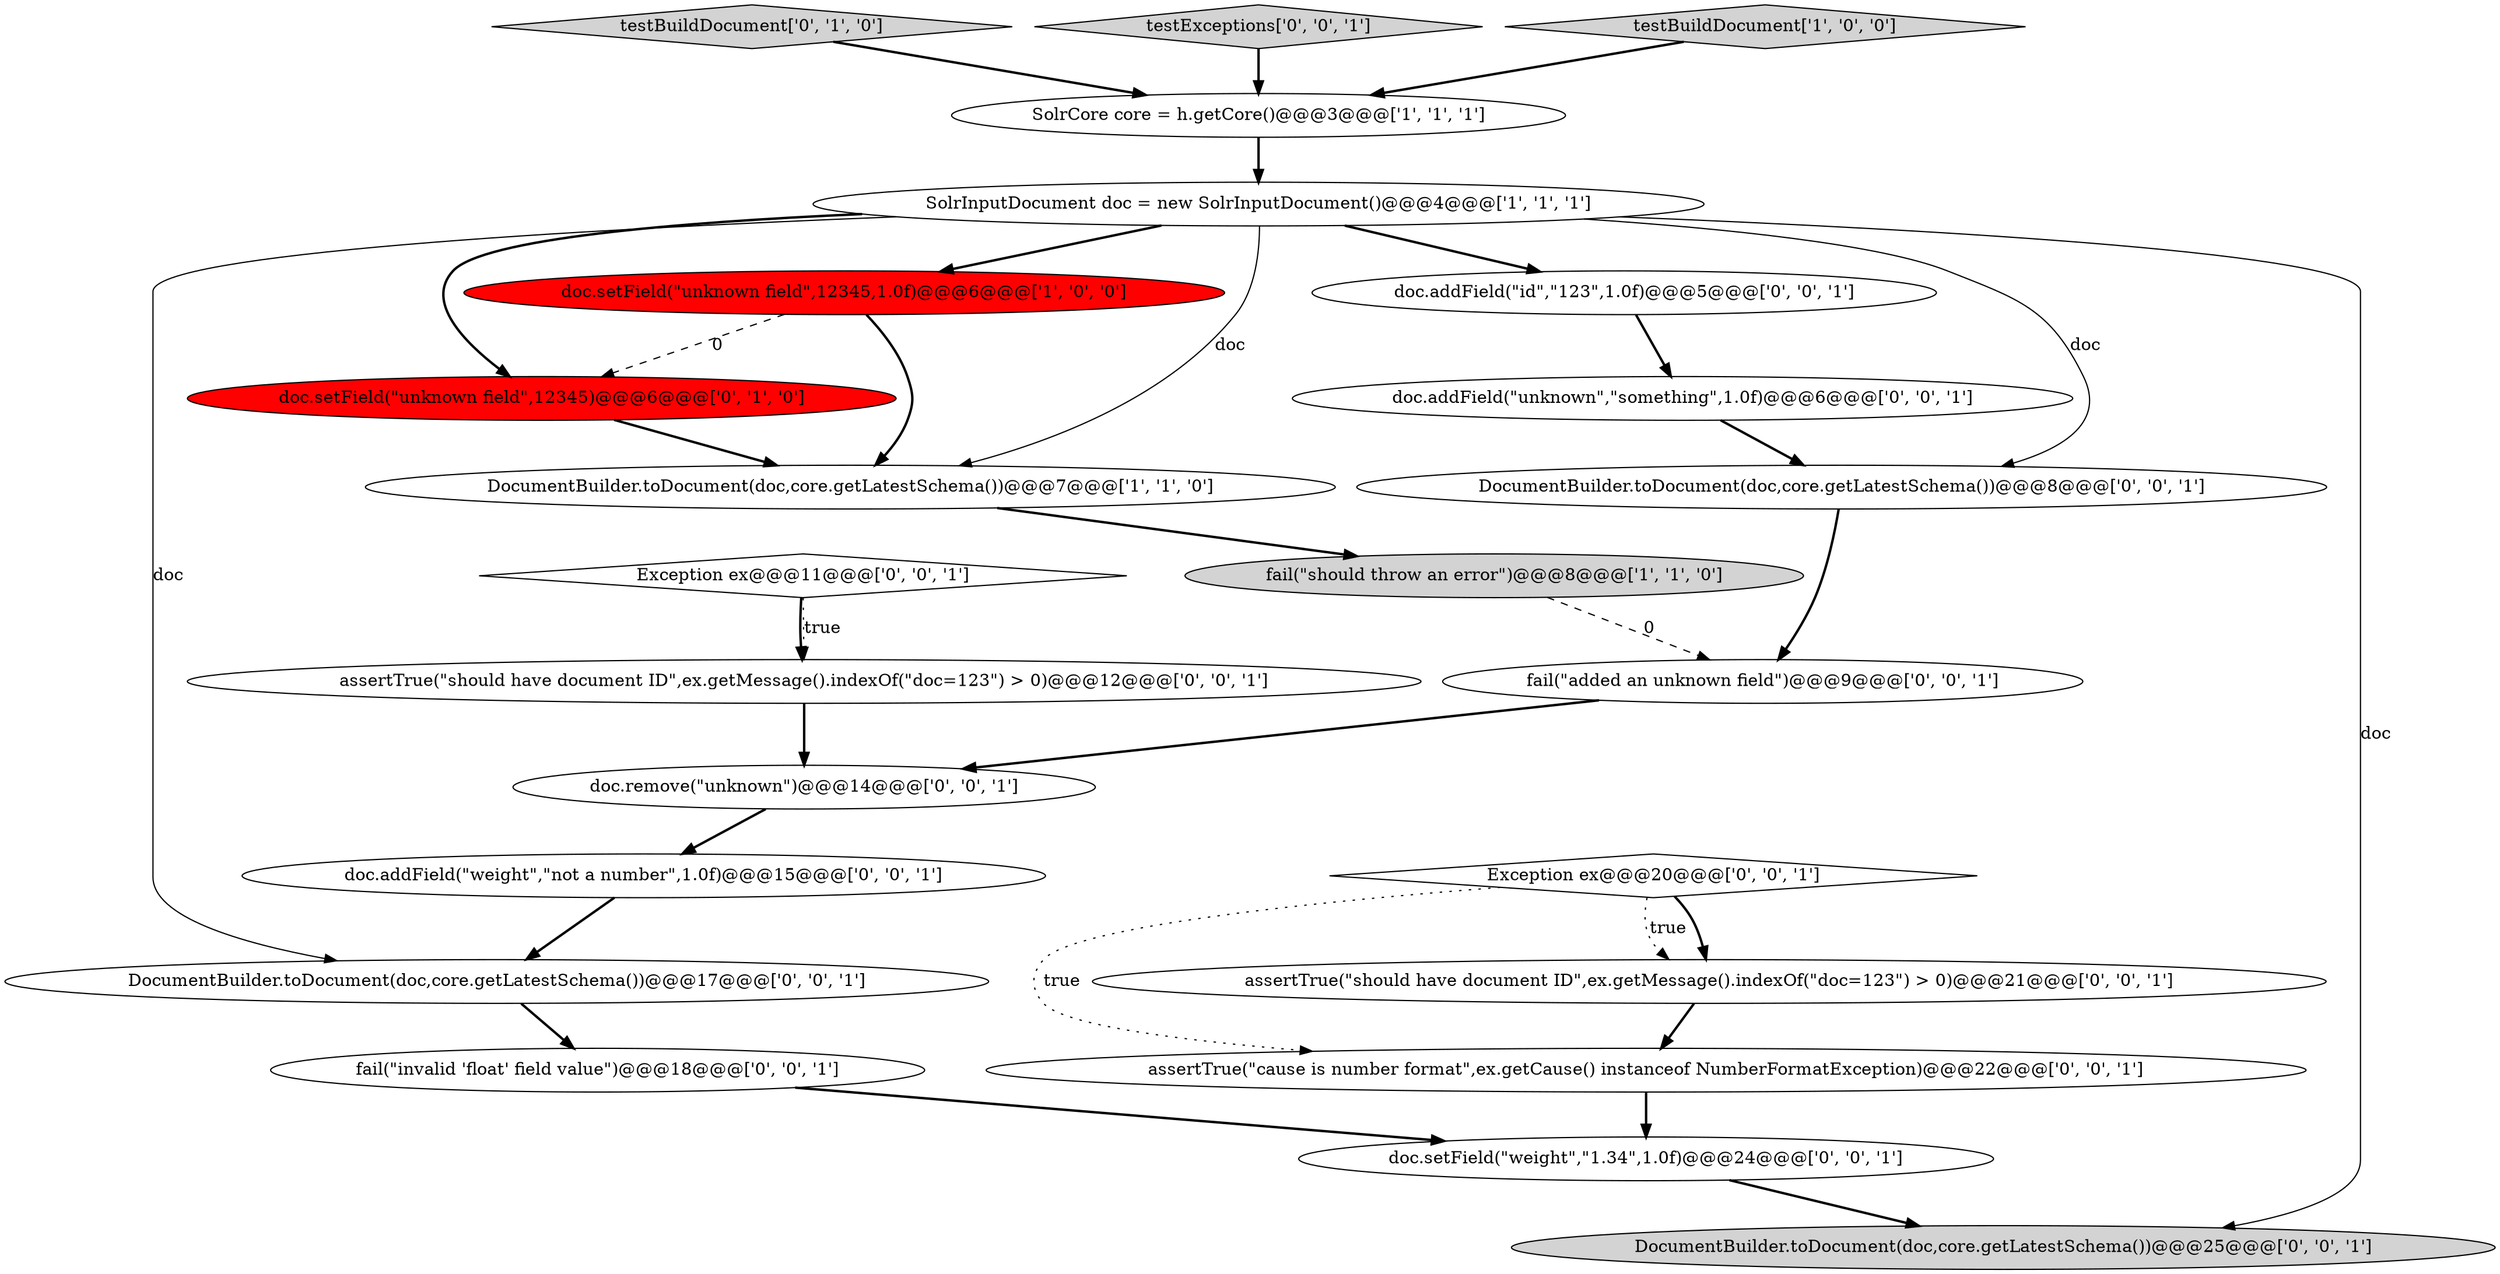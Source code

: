 digraph {
10 [style = filled, label = "doc.addField(\"weight\",\"not a number\",1.0f)@@@15@@@['0', '0', '1']", fillcolor = white, shape = ellipse image = "AAA0AAABBB3BBB"];
14 [style = filled, label = "assertTrue(\"should have document ID\",ex.getMessage().indexOf(\"doc=123\") > 0)@@@21@@@['0', '0', '1']", fillcolor = white, shape = ellipse image = "AAA0AAABBB3BBB"];
12 [style = filled, label = "doc.addField(\"id\",\"123\",1.0f)@@@5@@@['0', '0', '1']", fillcolor = white, shape = ellipse image = "AAA0AAABBB3BBB"];
15 [style = filled, label = "assertTrue(\"should have document ID\",ex.getMessage().indexOf(\"doc=123\") > 0)@@@12@@@['0', '0', '1']", fillcolor = white, shape = ellipse image = "AAA0AAABBB3BBB"];
13 [style = filled, label = "doc.remove(\"unknown\")@@@14@@@['0', '0', '1']", fillcolor = white, shape = ellipse image = "AAA0AAABBB3BBB"];
6 [style = filled, label = "testBuildDocument['0', '1', '0']", fillcolor = lightgray, shape = diamond image = "AAA0AAABBB2BBB"];
16 [style = filled, label = "fail(\"added an unknown field\")@@@9@@@['0', '0', '1']", fillcolor = white, shape = ellipse image = "AAA0AAABBB3BBB"];
11 [style = filled, label = "Exception ex@@@20@@@['0', '0', '1']", fillcolor = white, shape = diamond image = "AAA0AAABBB3BBB"];
17 [style = filled, label = "DocumentBuilder.toDocument(doc,core.getLatestSchema())@@@17@@@['0', '0', '1']", fillcolor = white, shape = ellipse image = "AAA0AAABBB3BBB"];
1 [style = filled, label = "SolrCore core = h.getCore()@@@3@@@['1', '1', '1']", fillcolor = white, shape = ellipse image = "AAA0AAABBB1BBB"];
9 [style = filled, label = "DocumentBuilder.toDocument(doc,core.getLatestSchema())@@@25@@@['0', '0', '1']", fillcolor = lightgray, shape = ellipse image = "AAA0AAABBB3BBB"];
23 [style = filled, label = "Exception ex@@@11@@@['0', '0', '1']", fillcolor = white, shape = diamond image = "AAA0AAABBB3BBB"];
2 [style = filled, label = "fail(\"should throw an error\")@@@8@@@['1', '1', '0']", fillcolor = lightgray, shape = ellipse image = "AAA0AAABBB1BBB"];
18 [style = filled, label = "DocumentBuilder.toDocument(doc,core.getLatestSchema())@@@8@@@['0', '0', '1']", fillcolor = white, shape = ellipse image = "AAA0AAABBB3BBB"];
22 [style = filled, label = "testExceptions['0', '0', '1']", fillcolor = lightgray, shape = diamond image = "AAA0AAABBB3BBB"];
7 [style = filled, label = "doc.setField(\"unknown field\",12345)@@@6@@@['0', '1', '0']", fillcolor = red, shape = ellipse image = "AAA1AAABBB2BBB"];
0 [style = filled, label = "testBuildDocument['1', '0', '0']", fillcolor = lightgray, shape = diamond image = "AAA0AAABBB1BBB"];
5 [style = filled, label = "DocumentBuilder.toDocument(doc,core.getLatestSchema())@@@7@@@['1', '1', '0']", fillcolor = white, shape = ellipse image = "AAA0AAABBB1BBB"];
3 [style = filled, label = "SolrInputDocument doc = new SolrInputDocument()@@@4@@@['1', '1', '1']", fillcolor = white, shape = ellipse image = "AAA0AAABBB1BBB"];
19 [style = filled, label = "fail(\"invalid 'float' field value\")@@@18@@@['0', '0', '1']", fillcolor = white, shape = ellipse image = "AAA0AAABBB3BBB"];
20 [style = filled, label = "assertTrue(\"cause is number format\",ex.getCause() instanceof NumberFormatException)@@@22@@@['0', '0', '1']", fillcolor = white, shape = ellipse image = "AAA0AAABBB3BBB"];
21 [style = filled, label = "doc.setField(\"weight\",\"1.34\",1.0f)@@@24@@@['0', '0', '1']", fillcolor = white, shape = ellipse image = "AAA0AAABBB3BBB"];
4 [style = filled, label = "doc.setField(\"unknown field\",12345,1.0f)@@@6@@@['1', '0', '0']", fillcolor = red, shape = ellipse image = "AAA1AAABBB1BBB"];
8 [style = filled, label = "doc.addField(\"unknown\",\"something\",1.0f)@@@6@@@['0', '0', '1']", fillcolor = white, shape = ellipse image = "AAA0AAABBB3BBB"];
13->10 [style = bold, label=""];
16->13 [style = bold, label=""];
15->13 [style = bold, label=""];
3->17 [style = solid, label="doc"];
11->14 [style = bold, label=""];
8->18 [style = bold, label=""];
23->15 [style = bold, label=""];
1->3 [style = bold, label=""];
11->14 [style = dotted, label="true"];
10->17 [style = bold, label=""];
3->12 [style = bold, label=""];
3->4 [style = bold, label=""];
17->19 [style = bold, label=""];
20->21 [style = bold, label=""];
6->1 [style = bold, label=""];
11->20 [style = dotted, label="true"];
5->2 [style = bold, label=""];
7->5 [style = bold, label=""];
18->16 [style = bold, label=""];
21->9 [style = bold, label=""];
3->5 [style = solid, label="doc"];
3->7 [style = bold, label=""];
4->7 [style = dashed, label="0"];
12->8 [style = bold, label=""];
0->1 [style = bold, label=""];
3->9 [style = solid, label="doc"];
2->16 [style = dashed, label="0"];
3->18 [style = solid, label="doc"];
23->15 [style = dotted, label="true"];
22->1 [style = bold, label=""];
4->5 [style = bold, label=""];
14->20 [style = bold, label=""];
19->21 [style = bold, label=""];
}
